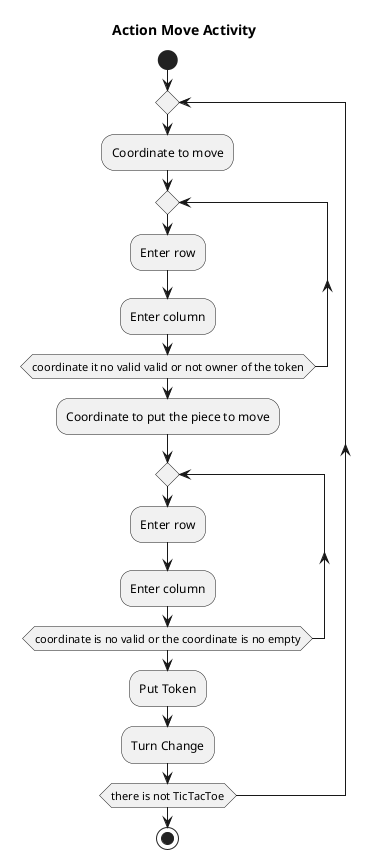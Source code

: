 @startuml Action Move Activity
title Action Move Activity
start

repeat
    :Coordinate to move;
    repeat    
        :Enter row;
        :Enter column;
    repeat while(coordinate it no valid valid or not owner of the token)
    :Coordinate to put the piece to move;
    repeat
        :Enter row;
        :Enter column;
    repeat while(coordinate is no valid or the coordinate is no empty)
        :Put Token;
        :Turn Change;
repeat while(there is not TicTacToe)
stop

@enduml